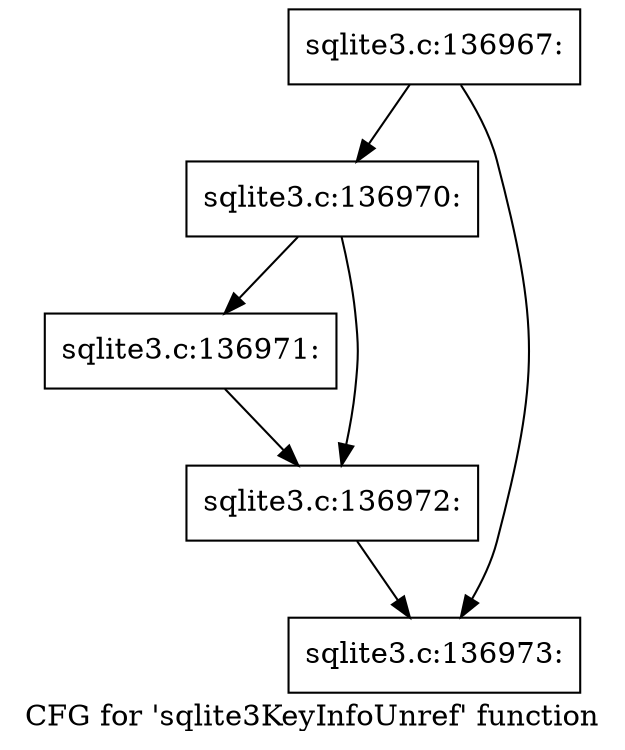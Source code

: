 digraph "CFG for 'sqlite3KeyInfoUnref' function" {
	label="CFG for 'sqlite3KeyInfoUnref' function";

	Node0x55c0f79d34b0 [shape=record,label="{sqlite3.c:136967:}"];
	Node0x55c0f79d34b0 -> Node0x55c0f79d3910;
	Node0x55c0f79d34b0 -> Node0x55c0f79d3960;
	Node0x55c0f79d3910 [shape=record,label="{sqlite3.c:136970:}"];
	Node0x55c0f79d3910 -> Node0x55c0f79d4c60;
	Node0x55c0f79d3910 -> Node0x55c0f79d4cb0;
	Node0x55c0f79d4c60 [shape=record,label="{sqlite3.c:136971:}"];
	Node0x55c0f79d4c60 -> Node0x55c0f79d4cb0;
	Node0x55c0f79d4cb0 [shape=record,label="{sqlite3.c:136972:}"];
	Node0x55c0f79d4cb0 -> Node0x55c0f79d3960;
	Node0x55c0f79d3960 [shape=record,label="{sqlite3.c:136973:}"];
}
